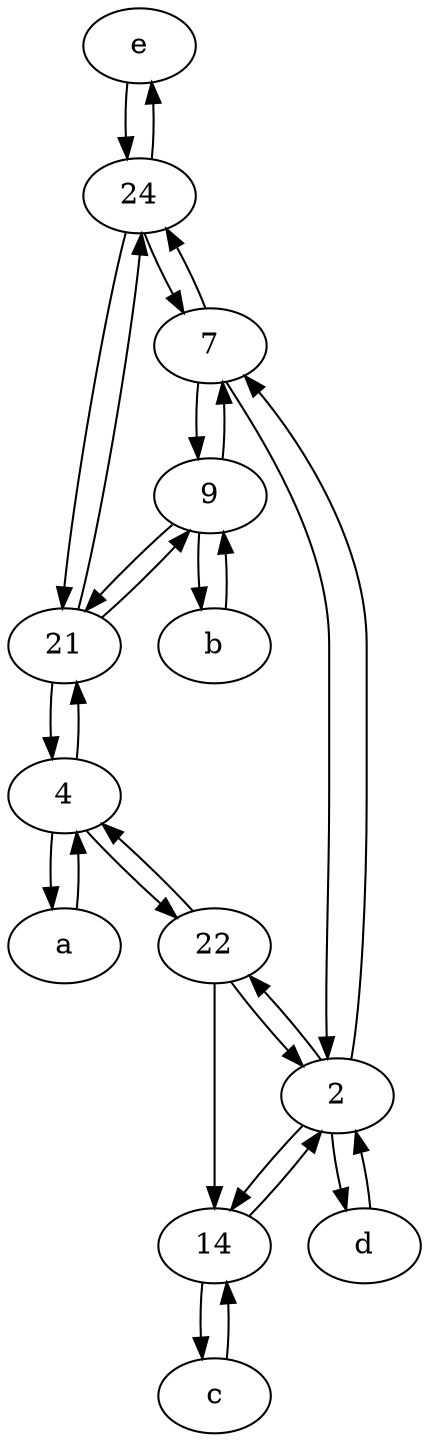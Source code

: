 digraph  {
	e [pos="30,50!"];
	9;
	a [pos="40,10!"];
	21;
	4;
	7;
	24;
	b [pos="50,20!"];
	d [pos="20,30!"];
	14;
	c [pos="20,10!"];
	22;
	2;
	22 -> 4;
	2 -> 7;
	24 -> 7;
	24 -> e;
	2 -> 22;
	22 -> 14;
	14 -> 2;
	d -> 2;
	14 -> c;
	2 -> 14;
	4 -> 22;
	4 -> 21;
	22 -> 2;
	21 -> 4;
	7 -> 9;
	21 -> 24;
	24 -> 21;
	7 -> 2;
	9 -> b;
	9 -> 21;
	9 -> 7;
	4 -> a;
	2 -> d;
	c -> 14;
	e -> 24;
	a -> 4;
	b -> 9;
	21 -> 9;
	7 -> 24;

	}